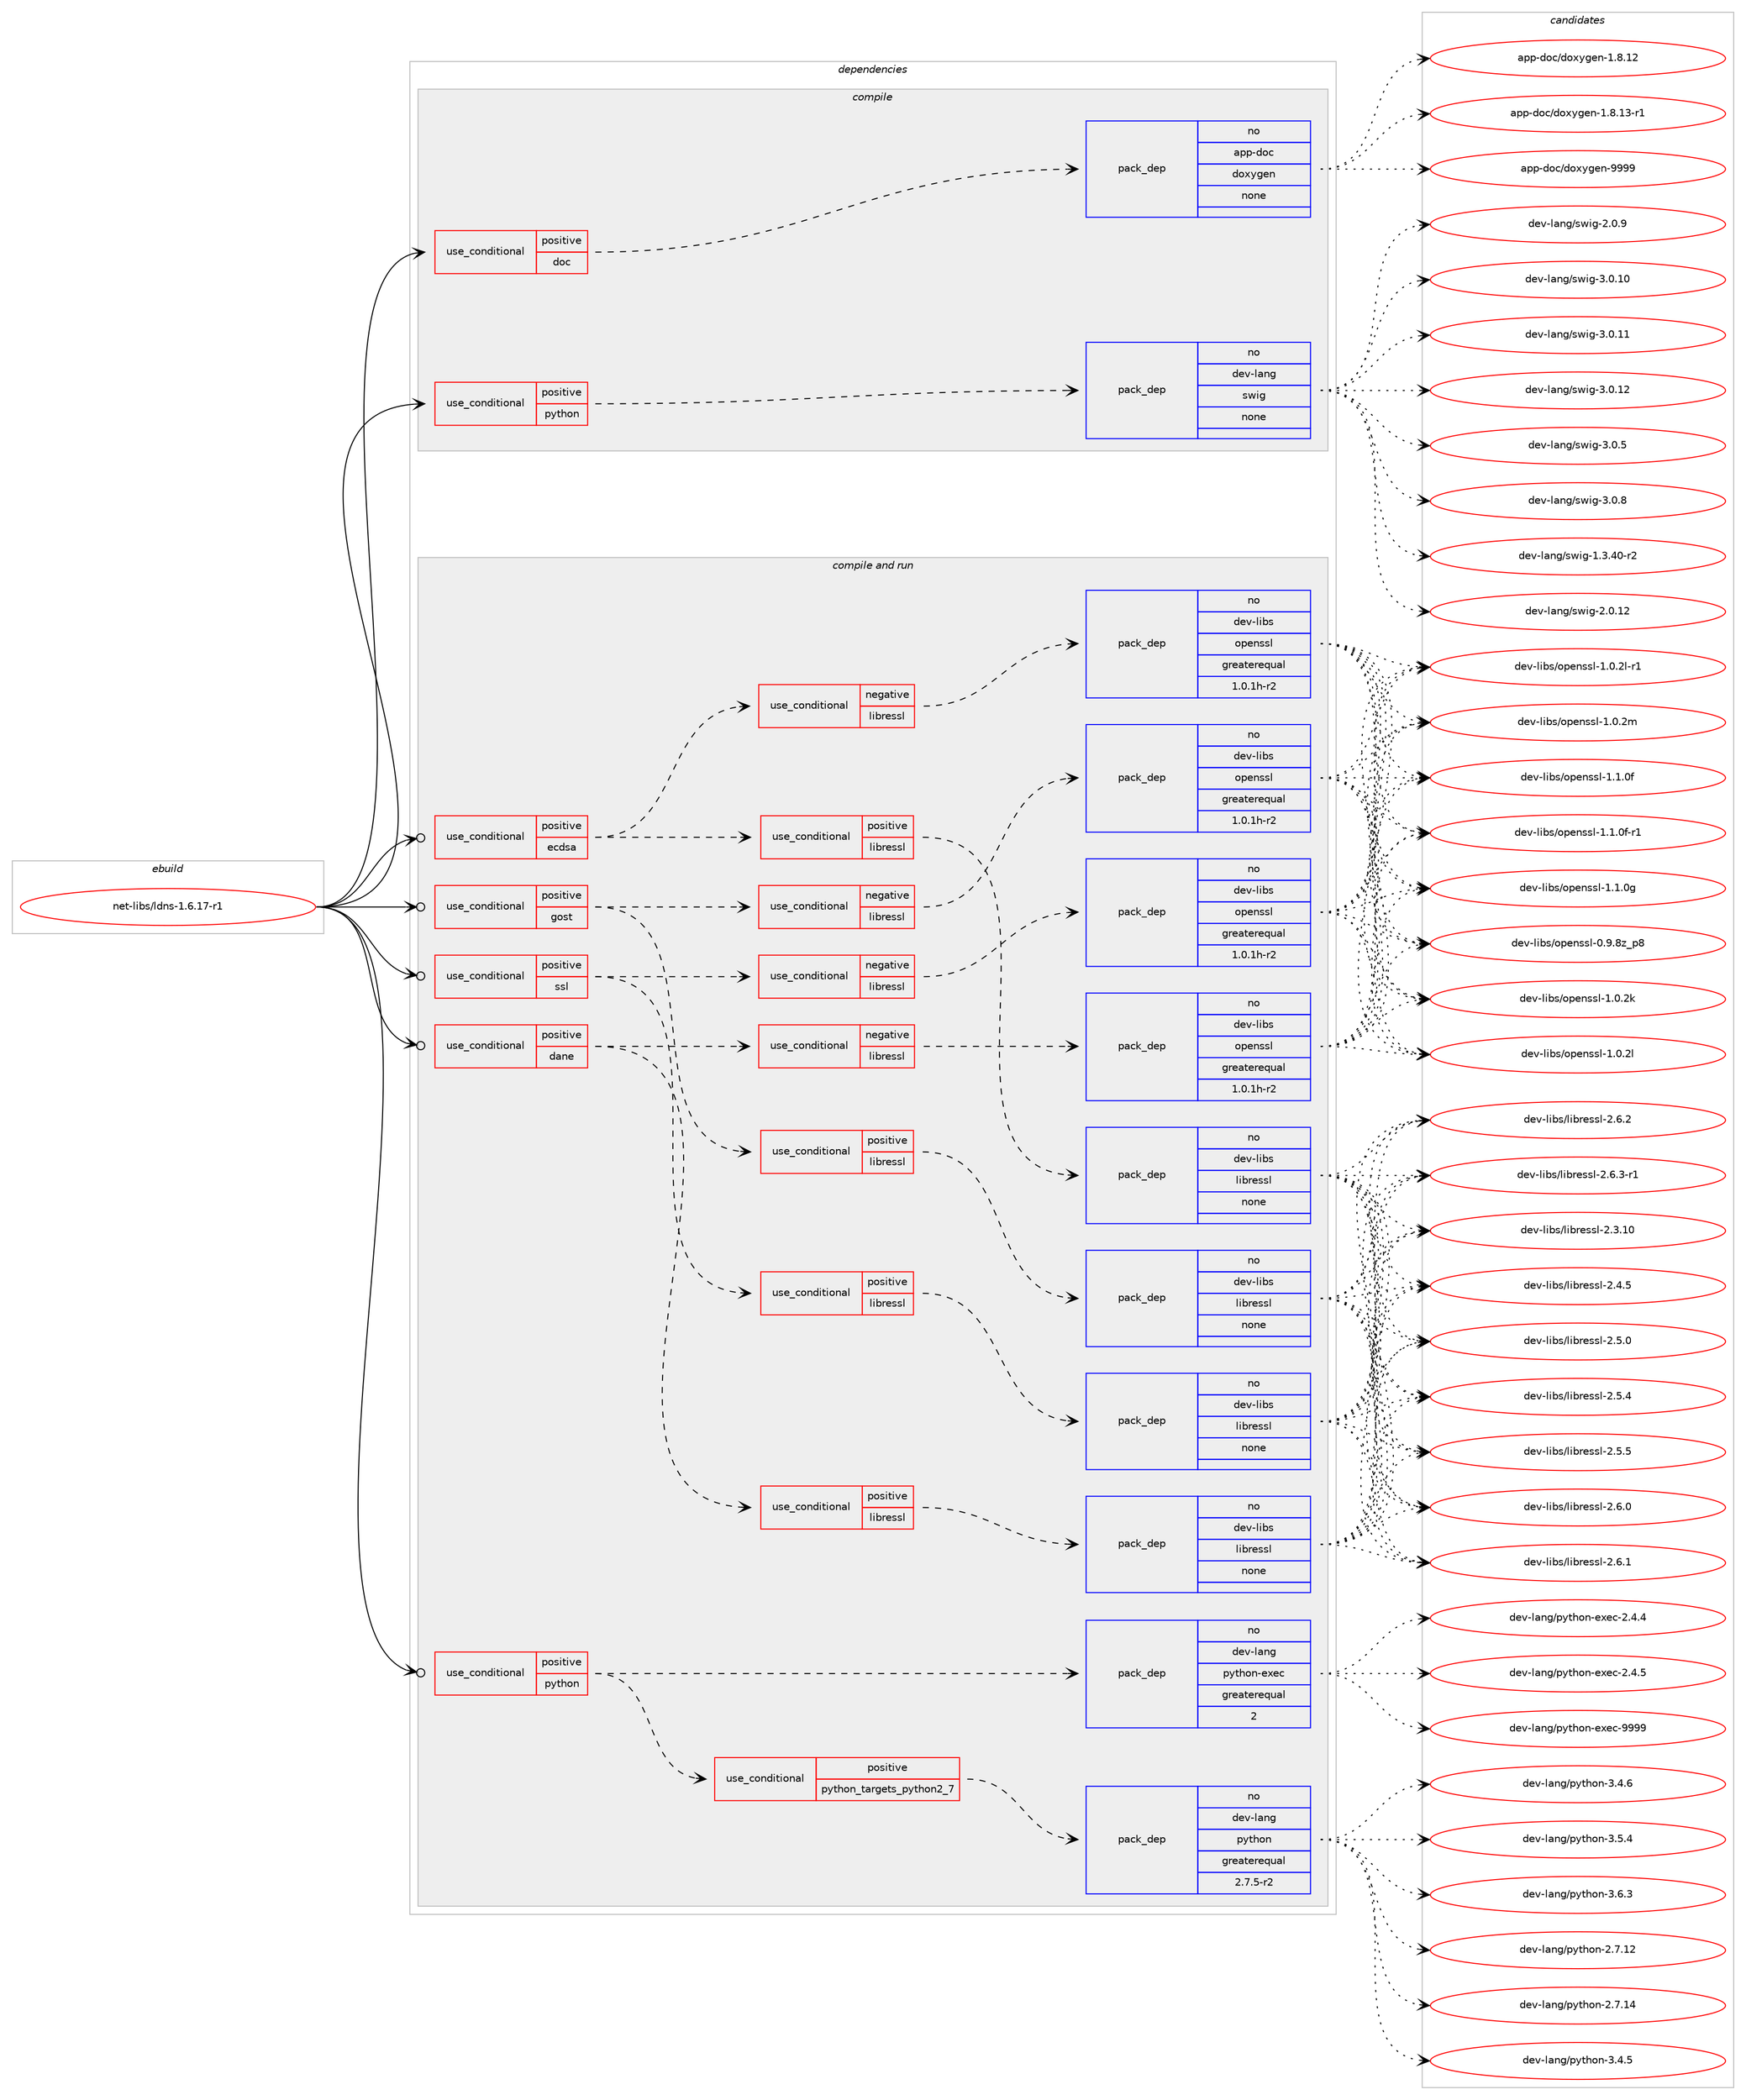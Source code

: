 digraph prolog {

# *************
# Graph options
# *************

newrank=true;
concentrate=true;
compound=true;
graph [rankdir=LR,fontname=Helvetica,fontsize=10,ranksep=1.5];#, ranksep=2.5, nodesep=0.2];
edge  [arrowhead=vee];
node  [fontname=Helvetica,fontsize=10];

# **********
# The ebuild
# **********

subgraph cluster_leftcol {
color=gray;
rank=same;
label=<<i>ebuild</i>>;
id [label="net-libs/ldns-1.6.17-r1", color=red, width=4, href="../net-libs/ldns-1.6.17-r1.svg"];
}

# ****************
# The dependencies
# ****************

subgraph cluster_midcol {
color=gray;
label=<<i>dependencies</i>>;
subgraph cluster_compile {
fillcolor="#eeeeee";
style=filled;
label=<<i>compile</i>>;
subgraph cond103107 {
dependency416607 [label=<<TABLE BORDER="0" CELLBORDER="1" CELLSPACING="0" CELLPADDING="4"><TR><TD ROWSPAN="3" CELLPADDING="10">use_conditional</TD></TR><TR><TD>positive</TD></TR><TR><TD>doc</TD></TR></TABLE>>, shape=none, color=red];
subgraph pack306575 {
dependency416608 [label=<<TABLE BORDER="0" CELLBORDER="1" CELLSPACING="0" CELLPADDING="4" WIDTH="220"><TR><TD ROWSPAN="6" CELLPADDING="30">pack_dep</TD></TR><TR><TD WIDTH="110">no</TD></TR><TR><TD>app-doc</TD></TR><TR><TD>doxygen</TD></TR><TR><TD>none</TD></TR><TR><TD></TD></TR></TABLE>>, shape=none, color=blue];
}
dependency416607:e -> dependency416608:w [weight=20,style="dashed",arrowhead="vee"];
}
id:e -> dependency416607:w [weight=20,style="solid",arrowhead="vee"];
subgraph cond103108 {
dependency416609 [label=<<TABLE BORDER="0" CELLBORDER="1" CELLSPACING="0" CELLPADDING="4"><TR><TD ROWSPAN="3" CELLPADDING="10">use_conditional</TD></TR><TR><TD>positive</TD></TR><TR><TD>python</TD></TR></TABLE>>, shape=none, color=red];
subgraph pack306576 {
dependency416610 [label=<<TABLE BORDER="0" CELLBORDER="1" CELLSPACING="0" CELLPADDING="4" WIDTH="220"><TR><TD ROWSPAN="6" CELLPADDING="30">pack_dep</TD></TR><TR><TD WIDTH="110">no</TD></TR><TR><TD>dev-lang</TD></TR><TR><TD>swig</TD></TR><TR><TD>none</TD></TR><TR><TD></TD></TR></TABLE>>, shape=none, color=blue];
}
dependency416609:e -> dependency416610:w [weight=20,style="dashed",arrowhead="vee"];
}
id:e -> dependency416609:w [weight=20,style="solid",arrowhead="vee"];
}
subgraph cluster_compileandrun {
fillcolor="#eeeeee";
style=filled;
label=<<i>compile and run</i>>;
subgraph cond103109 {
dependency416611 [label=<<TABLE BORDER="0" CELLBORDER="1" CELLSPACING="0" CELLPADDING="4"><TR><TD ROWSPAN="3" CELLPADDING="10">use_conditional</TD></TR><TR><TD>positive</TD></TR><TR><TD>dane</TD></TR></TABLE>>, shape=none, color=red];
subgraph cond103110 {
dependency416612 [label=<<TABLE BORDER="0" CELLBORDER="1" CELLSPACING="0" CELLPADDING="4"><TR><TD ROWSPAN="3" CELLPADDING="10">use_conditional</TD></TR><TR><TD>negative</TD></TR><TR><TD>libressl</TD></TR></TABLE>>, shape=none, color=red];
subgraph pack306577 {
dependency416613 [label=<<TABLE BORDER="0" CELLBORDER="1" CELLSPACING="0" CELLPADDING="4" WIDTH="220"><TR><TD ROWSPAN="6" CELLPADDING="30">pack_dep</TD></TR><TR><TD WIDTH="110">no</TD></TR><TR><TD>dev-libs</TD></TR><TR><TD>openssl</TD></TR><TR><TD>greaterequal</TD></TR><TR><TD>1.0.1h-r2</TD></TR></TABLE>>, shape=none, color=blue];
}
dependency416612:e -> dependency416613:w [weight=20,style="dashed",arrowhead="vee"];
}
dependency416611:e -> dependency416612:w [weight=20,style="dashed",arrowhead="vee"];
subgraph cond103111 {
dependency416614 [label=<<TABLE BORDER="0" CELLBORDER="1" CELLSPACING="0" CELLPADDING="4"><TR><TD ROWSPAN="3" CELLPADDING="10">use_conditional</TD></TR><TR><TD>positive</TD></TR><TR><TD>libressl</TD></TR></TABLE>>, shape=none, color=red];
subgraph pack306578 {
dependency416615 [label=<<TABLE BORDER="0" CELLBORDER="1" CELLSPACING="0" CELLPADDING="4" WIDTH="220"><TR><TD ROWSPAN="6" CELLPADDING="30">pack_dep</TD></TR><TR><TD WIDTH="110">no</TD></TR><TR><TD>dev-libs</TD></TR><TR><TD>libressl</TD></TR><TR><TD>none</TD></TR><TR><TD></TD></TR></TABLE>>, shape=none, color=blue];
}
dependency416614:e -> dependency416615:w [weight=20,style="dashed",arrowhead="vee"];
}
dependency416611:e -> dependency416614:w [weight=20,style="dashed",arrowhead="vee"];
}
id:e -> dependency416611:w [weight=20,style="solid",arrowhead="odotvee"];
subgraph cond103112 {
dependency416616 [label=<<TABLE BORDER="0" CELLBORDER="1" CELLSPACING="0" CELLPADDING="4"><TR><TD ROWSPAN="3" CELLPADDING="10">use_conditional</TD></TR><TR><TD>positive</TD></TR><TR><TD>ecdsa</TD></TR></TABLE>>, shape=none, color=red];
subgraph cond103113 {
dependency416617 [label=<<TABLE BORDER="0" CELLBORDER="1" CELLSPACING="0" CELLPADDING="4"><TR><TD ROWSPAN="3" CELLPADDING="10">use_conditional</TD></TR><TR><TD>negative</TD></TR><TR><TD>libressl</TD></TR></TABLE>>, shape=none, color=red];
subgraph pack306579 {
dependency416618 [label=<<TABLE BORDER="0" CELLBORDER="1" CELLSPACING="0" CELLPADDING="4" WIDTH="220"><TR><TD ROWSPAN="6" CELLPADDING="30">pack_dep</TD></TR><TR><TD WIDTH="110">no</TD></TR><TR><TD>dev-libs</TD></TR><TR><TD>openssl</TD></TR><TR><TD>greaterequal</TD></TR><TR><TD>1.0.1h-r2</TD></TR></TABLE>>, shape=none, color=blue];
}
dependency416617:e -> dependency416618:w [weight=20,style="dashed",arrowhead="vee"];
}
dependency416616:e -> dependency416617:w [weight=20,style="dashed",arrowhead="vee"];
subgraph cond103114 {
dependency416619 [label=<<TABLE BORDER="0" CELLBORDER="1" CELLSPACING="0" CELLPADDING="4"><TR><TD ROWSPAN="3" CELLPADDING="10">use_conditional</TD></TR><TR><TD>positive</TD></TR><TR><TD>libressl</TD></TR></TABLE>>, shape=none, color=red];
subgraph pack306580 {
dependency416620 [label=<<TABLE BORDER="0" CELLBORDER="1" CELLSPACING="0" CELLPADDING="4" WIDTH="220"><TR><TD ROWSPAN="6" CELLPADDING="30">pack_dep</TD></TR><TR><TD WIDTH="110">no</TD></TR><TR><TD>dev-libs</TD></TR><TR><TD>libressl</TD></TR><TR><TD>none</TD></TR><TR><TD></TD></TR></TABLE>>, shape=none, color=blue];
}
dependency416619:e -> dependency416620:w [weight=20,style="dashed",arrowhead="vee"];
}
dependency416616:e -> dependency416619:w [weight=20,style="dashed",arrowhead="vee"];
}
id:e -> dependency416616:w [weight=20,style="solid",arrowhead="odotvee"];
subgraph cond103115 {
dependency416621 [label=<<TABLE BORDER="0" CELLBORDER="1" CELLSPACING="0" CELLPADDING="4"><TR><TD ROWSPAN="3" CELLPADDING="10">use_conditional</TD></TR><TR><TD>positive</TD></TR><TR><TD>gost</TD></TR></TABLE>>, shape=none, color=red];
subgraph cond103116 {
dependency416622 [label=<<TABLE BORDER="0" CELLBORDER="1" CELLSPACING="0" CELLPADDING="4"><TR><TD ROWSPAN="3" CELLPADDING="10">use_conditional</TD></TR><TR><TD>negative</TD></TR><TR><TD>libressl</TD></TR></TABLE>>, shape=none, color=red];
subgraph pack306581 {
dependency416623 [label=<<TABLE BORDER="0" CELLBORDER="1" CELLSPACING="0" CELLPADDING="4" WIDTH="220"><TR><TD ROWSPAN="6" CELLPADDING="30">pack_dep</TD></TR><TR><TD WIDTH="110">no</TD></TR><TR><TD>dev-libs</TD></TR><TR><TD>openssl</TD></TR><TR><TD>greaterequal</TD></TR><TR><TD>1.0.1h-r2</TD></TR></TABLE>>, shape=none, color=blue];
}
dependency416622:e -> dependency416623:w [weight=20,style="dashed",arrowhead="vee"];
}
dependency416621:e -> dependency416622:w [weight=20,style="dashed",arrowhead="vee"];
subgraph cond103117 {
dependency416624 [label=<<TABLE BORDER="0" CELLBORDER="1" CELLSPACING="0" CELLPADDING="4"><TR><TD ROWSPAN="3" CELLPADDING="10">use_conditional</TD></TR><TR><TD>positive</TD></TR><TR><TD>libressl</TD></TR></TABLE>>, shape=none, color=red];
subgraph pack306582 {
dependency416625 [label=<<TABLE BORDER="0" CELLBORDER="1" CELLSPACING="0" CELLPADDING="4" WIDTH="220"><TR><TD ROWSPAN="6" CELLPADDING="30">pack_dep</TD></TR><TR><TD WIDTH="110">no</TD></TR><TR><TD>dev-libs</TD></TR><TR><TD>libressl</TD></TR><TR><TD>none</TD></TR><TR><TD></TD></TR></TABLE>>, shape=none, color=blue];
}
dependency416624:e -> dependency416625:w [weight=20,style="dashed",arrowhead="vee"];
}
dependency416621:e -> dependency416624:w [weight=20,style="dashed",arrowhead="vee"];
}
id:e -> dependency416621:w [weight=20,style="solid",arrowhead="odotvee"];
subgraph cond103118 {
dependency416626 [label=<<TABLE BORDER="0" CELLBORDER="1" CELLSPACING="0" CELLPADDING="4"><TR><TD ROWSPAN="3" CELLPADDING="10">use_conditional</TD></TR><TR><TD>positive</TD></TR><TR><TD>python</TD></TR></TABLE>>, shape=none, color=red];
subgraph cond103119 {
dependency416627 [label=<<TABLE BORDER="0" CELLBORDER="1" CELLSPACING="0" CELLPADDING="4"><TR><TD ROWSPAN="3" CELLPADDING="10">use_conditional</TD></TR><TR><TD>positive</TD></TR><TR><TD>python_targets_python2_7</TD></TR></TABLE>>, shape=none, color=red];
subgraph pack306583 {
dependency416628 [label=<<TABLE BORDER="0" CELLBORDER="1" CELLSPACING="0" CELLPADDING="4" WIDTH="220"><TR><TD ROWSPAN="6" CELLPADDING="30">pack_dep</TD></TR><TR><TD WIDTH="110">no</TD></TR><TR><TD>dev-lang</TD></TR><TR><TD>python</TD></TR><TR><TD>greaterequal</TD></TR><TR><TD>2.7.5-r2</TD></TR></TABLE>>, shape=none, color=blue];
}
dependency416627:e -> dependency416628:w [weight=20,style="dashed",arrowhead="vee"];
}
dependency416626:e -> dependency416627:w [weight=20,style="dashed",arrowhead="vee"];
subgraph pack306584 {
dependency416629 [label=<<TABLE BORDER="0" CELLBORDER="1" CELLSPACING="0" CELLPADDING="4" WIDTH="220"><TR><TD ROWSPAN="6" CELLPADDING="30">pack_dep</TD></TR><TR><TD WIDTH="110">no</TD></TR><TR><TD>dev-lang</TD></TR><TR><TD>python-exec</TD></TR><TR><TD>greaterequal</TD></TR><TR><TD>2</TD></TR></TABLE>>, shape=none, color=blue];
}
dependency416626:e -> dependency416629:w [weight=20,style="dashed",arrowhead="vee"];
}
id:e -> dependency416626:w [weight=20,style="solid",arrowhead="odotvee"];
subgraph cond103120 {
dependency416630 [label=<<TABLE BORDER="0" CELLBORDER="1" CELLSPACING="0" CELLPADDING="4"><TR><TD ROWSPAN="3" CELLPADDING="10">use_conditional</TD></TR><TR><TD>positive</TD></TR><TR><TD>ssl</TD></TR></TABLE>>, shape=none, color=red];
subgraph cond103121 {
dependency416631 [label=<<TABLE BORDER="0" CELLBORDER="1" CELLSPACING="0" CELLPADDING="4"><TR><TD ROWSPAN="3" CELLPADDING="10">use_conditional</TD></TR><TR><TD>negative</TD></TR><TR><TD>libressl</TD></TR></TABLE>>, shape=none, color=red];
subgraph pack306585 {
dependency416632 [label=<<TABLE BORDER="0" CELLBORDER="1" CELLSPACING="0" CELLPADDING="4" WIDTH="220"><TR><TD ROWSPAN="6" CELLPADDING="30">pack_dep</TD></TR><TR><TD WIDTH="110">no</TD></TR><TR><TD>dev-libs</TD></TR><TR><TD>openssl</TD></TR><TR><TD>greaterequal</TD></TR><TR><TD>1.0.1h-r2</TD></TR></TABLE>>, shape=none, color=blue];
}
dependency416631:e -> dependency416632:w [weight=20,style="dashed",arrowhead="vee"];
}
dependency416630:e -> dependency416631:w [weight=20,style="dashed",arrowhead="vee"];
subgraph cond103122 {
dependency416633 [label=<<TABLE BORDER="0" CELLBORDER="1" CELLSPACING="0" CELLPADDING="4"><TR><TD ROWSPAN="3" CELLPADDING="10">use_conditional</TD></TR><TR><TD>positive</TD></TR><TR><TD>libressl</TD></TR></TABLE>>, shape=none, color=red];
subgraph pack306586 {
dependency416634 [label=<<TABLE BORDER="0" CELLBORDER="1" CELLSPACING="0" CELLPADDING="4" WIDTH="220"><TR><TD ROWSPAN="6" CELLPADDING="30">pack_dep</TD></TR><TR><TD WIDTH="110">no</TD></TR><TR><TD>dev-libs</TD></TR><TR><TD>libressl</TD></TR><TR><TD>none</TD></TR><TR><TD></TD></TR></TABLE>>, shape=none, color=blue];
}
dependency416633:e -> dependency416634:w [weight=20,style="dashed",arrowhead="vee"];
}
dependency416630:e -> dependency416633:w [weight=20,style="dashed",arrowhead="vee"];
}
id:e -> dependency416630:w [weight=20,style="solid",arrowhead="odotvee"];
}
subgraph cluster_run {
fillcolor="#eeeeee";
style=filled;
label=<<i>run</i>>;
}
}

# **************
# The candidates
# **************

subgraph cluster_choices {
rank=same;
color=gray;
label=<<i>candidates</i>>;

subgraph choice306575 {
color=black;
nodesep=1;
choice9711211245100111994710011112012110310111045494656464950 [label="app-doc/doxygen-1.8.12", color=red, width=4,href="../app-doc/doxygen-1.8.12.svg"];
choice97112112451001119947100111120121103101110454946564649514511449 [label="app-doc/doxygen-1.8.13-r1", color=red, width=4,href="../app-doc/doxygen-1.8.13-r1.svg"];
choice971121124510011199471001111201211031011104557575757 [label="app-doc/doxygen-9999", color=red, width=4,href="../app-doc/doxygen-9999.svg"];
dependency416608:e -> choice9711211245100111994710011112012110310111045494656464950:w [style=dotted,weight="100"];
dependency416608:e -> choice97112112451001119947100111120121103101110454946564649514511449:w [style=dotted,weight="100"];
dependency416608:e -> choice971121124510011199471001111201211031011104557575757:w [style=dotted,weight="100"];
}
subgraph choice306576 {
color=black;
nodesep=1;
choice100101118451089711010347115119105103454946514652484511450 [label="dev-lang/swig-1.3.40-r2", color=red, width=4,href="../dev-lang/swig-1.3.40-r2.svg"];
choice10010111845108971101034711511910510345504648464950 [label="dev-lang/swig-2.0.12", color=red, width=4,href="../dev-lang/swig-2.0.12.svg"];
choice100101118451089711010347115119105103455046484657 [label="dev-lang/swig-2.0.9", color=red, width=4,href="../dev-lang/swig-2.0.9.svg"];
choice10010111845108971101034711511910510345514648464948 [label="dev-lang/swig-3.0.10", color=red, width=4,href="../dev-lang/swig-3.0.10.svg"];
choice10010111845108971101034711511910510345514648464949 [label="dev-lang/swig-3.0.11", color=red, width=4,href="../dev-lang/swig-3.0.11.svg"];
choice10010111845108971101034711511910510345514648464950 [label="dev-lang/swig-3.0.12", color=red, width=4,href="../dev-lang/swig-3.0.12.svg"];
choice100101118451089711010347115119105103455146484653 [label="dev-lang/swig-3.0.5", color=red, width=4,href="../dev-lang/swig-3.0.5.svg"];
choice100101118451089711010347115119105103455146484656 [label="dev-lang/swig-3.0.8", color=red, width=4,href="../dev-lang/swig-3.0.8.svg"];
dependency416610:e -> choice100101118451089711010347115119105103454946514652484511450:w [style=dotted,weight="100"];
dependency416610:e -> choice10010111845108971101034711511910510345504648464950:w [style=dotted,weight="100"];
dependency416610:e -> choice100101118451089711010347115119105103455046484657:w [style=dotted,weight="100"];
dependency416610:e -> choice10010111845108971101034711511910510345514648464948:w [style=dotted,weight="100"];
dependency416610:e -> choice10010111845108971101034711511910510345514648464949:w [style=dotted,weight="100"];
dependency416610:e -> choice10010111845108971101034711511910510345514648464950:w [style=dotted,weight="100"];
dependency416610:e -> choice100101118451089711010347115119105103455146484653:w [style=dotted,weight="100"];
dependency416610:e -> choice100101118451089711010347115119105103455146484656:w [style=dotted,weight="100"];
}
subgraph choice306577 {
color=black;
nodesep=1;
choice1001011184510810598115471111121011101151151084548465746561229511256 [label="dev-libs/openssl-0.9.8z_p8", color=red, width=4,href="../dev-libs/openssl-0.9.8z_p8.svg"];
choice100101118451081059811547111112101110115115108454946484650107 [label="dev-libs/openssl-1.0.2k", color=red, width=4,href="../dev-libs/openssl-1.0.2k.svg"];
choice100101118451081059811547111112101110115115108454946484650108 [label="dev-libs/openssl-1.0.2l", color=red, width=4,href="../dev-libs/openssl-1.0.2l.svg"];
choice1001011184510810598115471111121011101151151084549464846501084511449 [label="dev-libs/openssl-1.0.2l-r1", color=red, width=4,href="../dev-libs/openssl-1.0.2l-r1.svg"];
choice100101118451081059811547111112101110115115108454946484650109 [label="dev-libs/openssl-1.0.2m", color=red, width=4,href="../dev-libs/openssl-1.0.2m.svg"];
choice100101118451081059811547111112101110115115108454946494648102 [label="dev-libs/openssl-1.1.0f", color=red, width=4,href="../dev-libs/openssl-1.1.0f.svg"];
choice1001011184510810598115471111121011101151151084549464946481024511449 [label="dev-libs/openssl-1.1.0f-r1", color=red, width=4,href="../dev-libs/openssl-1.1.0f-r1.svg"];
choice100101118451081059811547111112101110115115108454946494648103 [label="dev-libs/openssl-1.1.0g", color=red, width=4,href="../dev-libs/openssl-1.1.0g.svg"];
dependency416613:e -> choice1001011184510810598115471111121011101151151084548465746561229511256:w [style=dotted,weight="100"];
dependency416613:e -> choice100101118451081059811547111112101110115115108454946484650107:w [style=dotted,weight="100"];
dependency416613:e -> choice100101118451081059811547111112101110115115108454946484650108:w [style=dotted,weight="100"];
dependency416613:e -> choice1001011184510810598115471111121011101151151084549464846501084511449:w [style=dotted,weight="100"];
dependency416613:e -> choice100101118451081059811547111112101110115115108454946484650109:w [style=dotted,weight="100"];
dependency416613:e -> choice100101118451081059811547111112101110115115108454946494648102:w [style=dotted,weight="100"];
dependency416613:e -> choice1001011184510810598115471111121011101151151084549464946481024511449:w [style=dotted,weight="100"];
dependency416613:e -> choice100101118451081059811547111112101110115115108454946494648103:w [style=dotted,weight="100"];
}
subgraph choice306578 {
color=black;
nodesep=1;
choice1001011184510810598115471081059811410111511510845504651464948 [label="dev-libs/libressl-2.3.10", color=red, width=4,href="../dev-libs/libressl-2.3.10.svg"];
choice10010111845108105981154710810598114101115115108455046524653 [label="dev-libs/libressl-2.4.5", color=red, width=4,href="../dev-libs/libressl-2.4.5.svg"];
choice10010111845108105981154710810598114101115115108455046534648 [label="dev-libs/libressl-2.5.0", color=red, width=4,href="../dev-libs/libressl-2.5.0.svg"];
choice10010111845108105981154710810598114101115115108455046534652 [label="dev-libs/libressl-2.5.4", color=red, width=4,href="../dev-libs/libressl-2.5.4.svg"];
choice10010111845108105981154710810598114101115115108455046534653 [label="dev-libs/libressl-2.5.5", color=red, width=4,href="../dev-libs/libressl-2.5.5.svg"];
choice10010111845108105981154710810598114101115115108455046544648 [label="dev-libs/libressl-2.6.0", color=red, width=4,href="../dev-libs/libressl-2.6.0.svg"];
choice10010111845108105981154710810598114101115115108455046544649 [label="dev-libs/libressl-2.6.1", color=red, width=4,href="../dev-libs/libressl-2.6.1.svg"];
choice10010111845108105981154710810598114101115115108455046544650 [label="dev-libs/libressl-2.6.2", color=red, width=4,href="../dev-libs/libressl-2.6.2.svg"];
choice100101118451081059811547108105981141011151151084550465446514511449 [label="dev-libs/libressl-2.6.3-r1", color=red, width=4,href="../dev-libs/libressl-2.6.3-r1.svg"];
dependency416615:e -> choice1001011184510810598115471081059811410111511510845504651464948:w [style=dotted,weight="100"];
dependency416615:e -> choice10010111845108105981154710810598114101115115108455046524653:w [style=dotted,weight="100"];
dependency416615:e -> choice10010111845108105981154710810598114101115115108455046534648:w [style=dotted,weight="100"];
dependency416615:e -> choice10010111845108105981154710810598114101115115108455046534652:w [style=dotted,weight="100"];
dependency416615:e -> choice10010111845108105981154710810598114101115115108455046534653:w [style=dotted,weight="100"];
dependency416615:e -> choice10010111845108105981154710810598114101115115108455046544648:w [style=dotted,weight="100"];
dependency416615:e -> choice10010111845108105981154710810598114101115115108455046544649:w [style=dotted,weight="100"];
dependency416615:e -> choice10010111845108105981154710810598114101115115108455046544650:w [style=dotted,weight="100"];
dependency416615:e -> choice100101118451081059811547108105981141011151151084550465446514511449:w [style=dotted,weight="100"];
}
subgraph choice306579 {
color=black;
nodesep=1;
choice1001011184510810598115471111121011101151151084548465746561229511256 [label="dev-libs/openssl-0.9.8z_p8", color=red, width=4,href="../dev-libs/openssl-0.9.8z_p8.svg"];
choice100101118451081059811547111112101110115115108454946484650107 [label="dev-libs/openssl-1.0.2k", color=red, width=4,href="../dev-libs/openssl-1.0.2k.svg"];
choice100101118451081059811547111112101110115115108454946484650108 [label="dev-libs/openssl-1.0.2l", color=red, width=4,href="../dev-libs/openssl-1.0.2l.svg"];
choice1001011184510810598115471111121011101151151084549464846501084511449 [label="dev-libs/openssl-1.0.2l-r1", color=red, width=4,href="../dev-libs/openssl-1.0.2l-r1.svg"];
choice100101118451081059811547111112101110115115108454946484650109 [label="dev-libs/openssl-1.0.2m", color=red, width=4,href="../dev-libs/openssl-1.0.2m.svg"];
choice100101118451081059811547111112101110115115108454946494648102 [label="dev-libs/openssl-1.1.0f", color=red, width=4,href="../dev-libs/openssl-1.1.0f.svg"];
choice1001011184510810598115471111121011101151151084549464946481024511449 [label="dev-libs/openssl-1.1.0f-r1", color=red, width=4,href="../dev-libs/openssl-1.1.0f-r1.svg"];
choice100101118451081059811547111112101110115115108454946494648103 [label="dev-libs/openssl-1.1.0g", color=red, width=4,href="../dev-libs/openssl-1.1.0g.svg"];
dependency416618:e -> choice1001011184510810598115471111121011101151151084548465746561229511256:w [style=dotted,weight="100"];
dependency416618:e -> choice100101118451081059811547111112101110115115108454946484650107:w [style=dotted,weight="100"];
dependency416618:e -> choice100101118451081059811547111112101110115115108454946484650108:w [style=dotted,weight="100"];
dependency416618:e -> choice1001011184510810598115471111121011101151151084549464846501084511449:w [style=dotted,weight="100"];
dependency416618:e -> choice100101118451081059811547111112101110115115108454946484650109:w [style=dotted,weight="100"];
dependency416618:e -> choice100101118451081059811547111112101110115115108454946494648102:w [style=dotted,weight="100"];
dependency416618:e -> choice1001011184510810598115471111121011101151151084549464946481024511449:w [style=dotted,weight="100"];
dependency416618:e -> choice100101118451081059811547111112101110115115108454946494648103:w [style=dotted,weight="100"];
}
subgraph choice306580 {
color=black;
nodesep=1;
choice1001011184510810598115471081059811410111511510845504651464948 [label="dev-libs/libressl-2.3.10", color=red, width=4,href="../dev-libs/libressl-2.3.10.svg"];
choice10010111845108105981154710810598114101115115108455046524653 [label="dev-libs/libressl-2.4.5", color=red, width=4,href="../dev-libs/libressl-2.4.5.svg"];
choice10010111845108105981154710810598114101115115108455046534648 [label="dev-libs/libressl-2.5.0", color=red, width=4,href="../dev-libs/libressl-2.5.0.svg"];
choice10010111845108105981154710810598114101115115108455046534652 [label="dev-libs/libressl-2.5.4", color=red, width=4,href="../dev-libs/libressl-2.5.4.svg"];
choice10010111845108105981154710810598114101115115108455046534653 [label="dev-libs/libressl-2.5.5", color=red, width=4,href="../dev-libs/libressl-2.5.5.svg"];
choice10010111845108105981154710810598114101115115108455046544648 [label="dev-libs/libressl-2.6.0", color=red, width=4,href="../dev-libs/libressl-2.6.0.svg"];
choice10010111845108105981154710810598114101115115108455046544649 [label="dev-libs/libressl-2.6.1", color=red, width=4,href="../dev-libs/libressl-2.6.1.svg"];
choice10010111845108105981154710810598114101115115108455046544650 [label="dev-libs/libressl-2.6.2", color=red, width=4,href="../dev-libs/libressl-2.6.2.svg"];
choice100101118451081059811547108105981141011151151084550465446514511449 [label="dev-libs/libressl-2.6.3-r1", color=red, width=4,href="../dev-libs/libressl-2.6.3-r1.svg"];
dependency416620:e -> choice1001011184510810598115471081059811410111511510845504651464948:w [style=dotted,weight="100"];
dependency416620:e -> choice10010111845108105981154710810598114101115115108455046524653:w [style=dotted,weight="100"];
dependency416620:e -> choice10010111845108105981154710810598114101115115108455046534648:w [style=dotted,weight="100"];
dependency416620:e -> choice10010111845108105981154710810598114101115115108455046534652:w [style=dotted,weight="100"];
dependency416620:e -> choice10010111845108105981154710810598114101115115108455046534653:w [style=dotted,weight="100"];
dependency416620:e -> choice10010111845108105981154710810598114101115115108455046544648:w [style=dotted,weight="100"];
dependency416620:e -> choice10010111845108105981154710810598114101115115108455046544649:w [style=dotted,weight="100"];
dependency416620:e -> choice10010111845108105981154710810598114101115115108455046544650:w [style=dotted,weight="100"];
dependency416620:e -> choice100101118451081059811547108105981141011151151084550465446514511449:w [style=dotted,weight="100"];
}
subgraph choice306581 {
color=black;
nodesep=1;
choice1001011184510810598115471111121011101151151084548465746561229511256 [label="dev-libs/openssl-0.9.8z_p8", color=red, width=4,href="../dev-libs/openssl-0.9.8z_p8.svg"];
choice100101118451081059811547111112101110115115108454946484650107 [label="dev-libs/openssl-1.0.2k", color=red, width=4,href="../dev-libs/openssl-1.0.2k.svg"];
choice100101118451081059811547111112101110115115108454946484650108 [label="dev-libs/openssl-1.0.2l", color=red, width=4,href="../dev-libs/openssl-1.0.2l.svg"];
choice1001011184510810598115471111121011101151151084549464846501084511449 [label="dev-libs/openssl-1.0.2l-r1", color=red, width=4,href="../dev-libs/openssl-1.0.2l-r1.svg"];
choice100101118451081059811547111112101110115115108454946484650109 [label="dev-libs/openssl-1.0.2m", color=red, width=4,href="../dev-libs/openssl-1.0.2m.svg"];
choice100101118451081059811547111112101110115115108454946494648102 [label="dev-libs/openssl-1.1.0f", color=red, width=4,href="../dev-libs/openssl-1.1.0f.svg"];
choice1001011184510810598115471111121011101151151084549464946481024511449 [label="dev-libs/openssl-1.1.0f-r1", color=red, width=4,href="../dev-libs/openssl-1.1.0f-r1.svg"];
choice100101118451081059811547111112101110115115108454946494648103 [label="dev-libs/openssl-1.1.0g", color=red, width=4,href="../dev-libs/openssl-1.1.0g.svg"];
dependency416623:e -> choice1001011184510810598115471111121011101151151084548465746561229511256:w [style=dotted,weight="100"];
dependency416623:e -> choice100101118451081059811547111112101110115115108454946484650107:w [style=dotted,weight="100"];
dependency416623:e -> choice100101118451081059811547111112101110115115108454946484650108:w [style=dotted,weight="100"];
dependency416623:e -> choice1001011184510810598115471111121011101151151084549464846501084511449:w [style=dotted,weight="100"];
dependency416623:e -> choice100101118451081059811547111112101110115115108454946484650109:w [style=dotted,weight="100"];
dependency416623:e -> choice100101118451081059811547111112101110115115108454946494648102:w [style=dotted,weight="100"];
dependency416623:e -> choice1001011184510810598115471111121011101151151084549464946481024511449:w [style=dotted,weight="100"];
dependency416623:e -> choice100101118451081059811547111112101110115115108454946494648103:w [style=dotted,weight="100"];
}
subgraph choice306582 {
color=black;
nodesep=1;
choice1001011184510810598115471081059811410111511510845504651464948 [label="dev-libs/libressl-2.3.10", color=red, width=4,href="../dev-libs/libressl-2.3.10.svg"];
choice10010111845108105981154710810598114101115115108455046524653 [label="dev-libs/libressl-2.4.5", color=red, width=4,href="../dev-libs/libressl-2.4.5.svg"];
choice10010111845108105981154710810598114101115115108455046534648 [label="dev-libs/libressl-2.5.0", color=red, width=4,href="../dev-libs/libressl-2.5.0.svg"];
choice10010111845108105981154710810598114101115115108455046534652 [label="dev-libs/libressl-2.5.4", color=red, width=4,href="../dev-libs/libressl-2.5.4.svg"];
choice10010111845108105981154710810598114101115115108455046534653 [label="dev-libs/libressl-2.5.5", color=red, width=4,href="../dev-libs/libressl-2.5.5.svg"];
choice10010111845108105981154710810598114101115115108455046544648 [label="dev-libs/libressl-2.6.0", color=red, width=4,href="../dev-libs/libressl-2.6.0.svg"];
choice10010111845108105981154710810598114101115115108455046544649 [label="dev-libs/libressl-2.6.1", color=red, width=4,href="../dev-libs/libressl-2.6.1.svg"];
choice10010111845108105981154710810598114101115115108455046544650 [label="dev-libs/libressl-2.6.2", color=red, width=4,href="../dev-libs/libressl-2.6.2.svg"];
choice100101118451081059811547108105981141011151151084550465446514511449 [label="dev-libs/libressl-2.6.3-r1", color=red, width=4,href="../dev-libs/libressl-2.6.3-r1.svg"];
dependency416625:e -> choice1001011184510810598115471081059811410111511510845504651464948:w [style=dotted,weight="100"];
dependency416625:e -> choice10010111845108105981154710810598114101115115108455046524653:w [style=dotted,weight="100"];
dependency416625:e -> choice10010111845108105981154710810598114101115115108455046534648:w [style=dotted,weight="100"];
dependency416625:e -> choice10010111845108105981154710810598114101115115108455046534652:w [style=dotted,weight="100"];
dependency416625:e -> choice10010111845108105981154710810598114101115115108455046534653:w [style=dotted,weight="100"];
dependency416625:e -> choice10010111845108105981154710810598114101115115108455046544648:w [style=dotted,weight="100"];
dependency416625:e -> choice10010111845108105981154710810598114101115115108455046544649:w [style=dotted,weight="100"];
dependency416625:e -> choice10010111845108105981154710810598114101115115108455046544650:w [style=dotted,weight="100"];
dependency416625:e -> choice100101118451081059811547108105981141011151151084550465446514511449:w [style=dotted,weight="100"];
}
subgraph choice306583 {
color=black;
nodesep=1;
choice10010111845108971101034711212111610411111045504655464950 [label="dev-lang/python-2.7.12", color=red, width=4,href="../dev-lang/python-2.7.12.svg"];
choice10010111845108971101034711212111610411111045504655464952 [label="dev-lang/python-2.7.14", color=red, width=4,href="../dev-lang/python-2.7.14.svg"];
choice100101118451089711010347112121116104111110455146524653 [label="dev-lang/python-3.4.5", color=red, width=4,href="../dev-lang/python-3.4.5.svg"];
choice100101118451089711010347112121116104111110455146524654 [label="dev-lang/python-3.4.6", color=red, width=4,href="../dev-lang/python-3.4.6.svg"];
choice100101118451089711010347112121116104111110455146534652 [label="dev-lang/python-3.5.4", color=red, width=4,href="../dev-lang/python-3.5.4.svg"];
choice100101118451089711010347112121116104111110455146544651 [label="dev-lang/python-3.6.3", color=red, width=4,href="../dev-lang/python-3.6.3.svg"];
dependency416628:e -> choice10010111845108971101034711212111610411111045504655464950:w [style=dotted,weight="100"];
dependency416628:e -> choice10010111845108971101034711212111610411111045504655464952:w [style=dotted,weight="100"];
dependency416628:e -> choice100101118451089711010347112121116104111110455146524653:w [style=dotted,weight="100"];
dependency416628:e -> choice100101118451089711010347112121116104111110455146524654:w [style=dotted,weight="100"];
dependency416628:e -> choice100101118451089711010347112121116104111110455146534652:w [style=dotted,weight="100"];
dependency416628:e -> choice100101118451089711010347112121116104111110455146544651:w [style=dotted,weight="100"];
}
subgraph choice306584 {
color=black;
nodesep=1;
choice1001011184510897110103471121211161041111104510112010199455046524652 [label="dev-lang/python-exec-2.4.4", color=red, width=4,href="../dev-lang/python-exec-2.4.4.svg"];
choice1001011184510897110103471121211161041111104510112010199455046524653 [label="dev-lang/python-exec-2.4.5", color=red, width=4,href="../dev-lang/python-exec-2.4.5.svg"];
choice10010111845108971101034711212111610411111045101120101994557575757 [label="dev-lang/python-exec-9999", color=red, width=4,href="../dev-lang/python-exec-9999.svg"];
dependency416629:e -> choice1001011184510897110103471121211161041111104510112010199455046524652:w [style=dotted,weight="100"];
dependency416629:e -> choice1001011184510897110103471121211161041111104510112010199455046524653:w [style=dotted,weight="100"];
dependency416629:e -> choice10010111845108971101034711212111610411111045101120101994557575757:w [style=dotted,weight="100"];
}
subgraph choice306585 {
color=black;
nodesep=1;
choice1001011184510810598115471111121011101151151084548465746561229511256 [label="dev-libs/openssl-0.9.8z_p8", color=red, width=4,href="../dev-libs/openssl-0.9.8z_p8.svg"];
choice100101118451081059811547111112101110115115108454946484650107 [label="dev-libs/openssl-1.0.2k", color=red, width=4,href="../dev-libs/openssl-1.0.2k.svg"];
choice100101118451081059811547111112101110115115108454946484650108 [label="dev-libs/openssl-1.0.2l", color=red, width=4,href="../dev-libs/openssl-1.0.2l.svg"];
choice1001011184510810598115471111121011101151151084549464846501084511449 [label="dev-libs/openssl-1.0.2l-r1", color=red, width=4,href="../dev-libs/openssl-1.0.2l-r1.svg"];
choice100101118451081059811547111112101110115115108454946484650109 [label="dev-libs/openssl-1.0.2m", color=red, width=4,href="../dev-libs/openssl-1.0.2m.svg"];
choice100101118451081059811547111112101110115115108454946494648102 [label="dev-libs/openssl-1.1.0f", color=red, width=4,href="../dev-libs/openssl-1.1.0f.svg"];
choice1001011184510810598115471111121011101151151084549464946481024511449 [label="dev-libs/openssl-1.1.0f-r1", color=red, width=4,href="../dev-libs/openssl-1.1.0f-r1.svg"];
choice100101118451081059811547111112101110115115108454946494648103 [label="dev-libs/openssl-1.1.0g", color=red, width=4,href="../dev-libs/openssl-1.1.0g.svg"];
dependency416632:e -> choice1001011184510810598115471111121011101151151084548465746561229511256:w [style=dotted,weight="100"];
dependency416632:e -> choice100101118451081059811547111112101110115115108454946484650107:w [style=dotted,weight="100"];
dependency416632:e -> choice100101118451081059811547111112101110115115108454946484650108:w [style=dotted,weight="100"];
dependency416632:e -> choice1001011184510810598115471111121011101151151084549464846501084511449:w [style=dotted,weight="100"];
dependency416632:e -> choice100101118451081059811547111112101110115115108454946484650109:w [style=dotted,weight="100"];
dependency416632:e -> choice100101118451081059811547111112101110115115108454946494648102:w [style=dotted,weight="100"];
dependency416632:e -> choice1001011184510810598115471111121011101151151084549464946481024511449:w [style=dotted,weight="100"];
dependency416632:e -> choice100101118451081059811547111112101110115115108454946494648103:w [style=dotted,weight="100"];
}
subgraph choice306586 {
color=black;
nodesep=1;
choice1001011184510810598115471081059811410111511510845504651464948 [label="dev-libs/libressl-2.3.10", color=red, width=4,href="../dev-libs/libressl-2.3.10.svg"];
choice10010111845108105981154710810598114101115115108455046524653 [label="dev-libs/libressl-2.4.5", color=red, width=4,href="../dev-libs/libressl-2.4.5.svg"];
choice10010111845108105981154710810598114101115115108455046534648 [label="dev-libs/libressl-2.5.0", color=red, width=4,href="../dev-libs/libressl-2.5.0.svg"];
choice10010111845108105981154710810598114101115115108455046534652 [label="dev-libs/libressl-2.5.4", color=red, width=4,href="../dev-libs/libressl-2.5.4.svg"];
choice10010111845108105981154710810598114101115115108455046534653 [label="dev-libs/libressl-2.5.5", color=red, width=4,href="../dev-libs/libressl-2.5.5.svg"];
choice10010111845108105981154710810598114101115115108455046544648 [label="dev-libs/libressl-2.6.0", color=red, width=4,href="../dev-libs/libressl-2.6.0.svg"];
choice10010111845108105981154710810598114101115115108455046544649 [label="dev-libs/libressl-2.6.1", color=red, width=4,href="../dev-libs/libressl-2.6.1.svg"];
choice10010111845108105981154710810598114101115115108455046544650 [label="dev-libs/libressl-2.6.2", color=red, width=4,href="../dev-libs/libressl-2.6.2.svg"];
choice100101118451081059811547108105981141011151151084550465446514511449 [label="dev-libs/libressl-2.6.3-r1", color=red, width=4,href="../dev-libs/libressl-2.6.3-r1.svg"];
dependency416634:e -> choice1001011184510810598115471081059811410111511510845504651464948:w [style=dotted,weight="100"];
dependency416634:e -> choice10010111845108105981154710810598114101115115108455046524653:w [style=dotted,weight="100"];
dependency416634:e -> choice10010111845108105981154710810598114101115115108455046534648:w [style=dotted,weight="100"];
dependency416634:e -> choice10010111845108105981154710810598114101115115108455046534652:w [style=dotted,weight="100"];
dependency416634:e -> choice10010111845108105981154710810598114101115115108455046534653:w [style=dotted,weight="100"];
dependency416634:e -> choice10010111845108105981154710810598114101115115108455046544648:w [style=dotted,weight="100"];
dependency416634:e -> choice10010111845108105981154710810598114101115115108455046544649:w [style=dotted,weight="100"];
dependency416634:e -> choice10010111845108105981154710810598114101115115108455046544650:w [style=dotted,weight="100"];
dependency416634:e -> choice100101118451081059811547108105981141011151151084550465446514511449:w [style=dotted,weight="100"];
}
}

}
